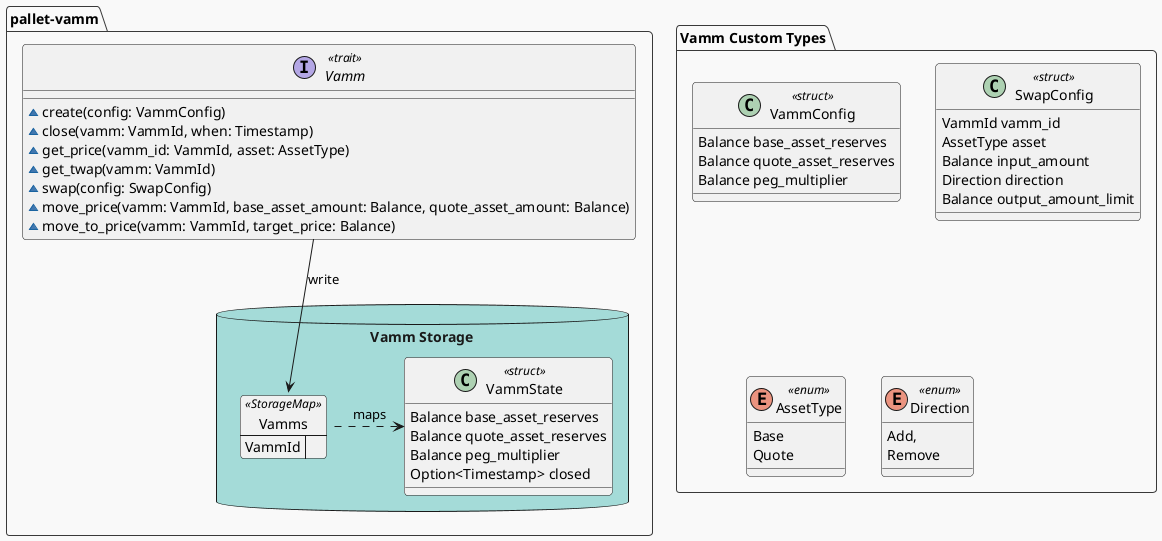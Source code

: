 @startuml
!theme mars

package "pallet-vamm" {
    interface Vamm <<trait>> {
        ~ create(config: VammConfig)
        ~ close(vamm: VammId, when: Timestamp)
        ~ get_price(vamm_id: VammId, asset: AssetType)
        ~ get_twap(vamm: VammId)
        ~ swap(config: SwapConfig)
        ~ move_price(vamm: VammId, base_asset_amount: Balance, quote_asset_amount: Balance)
        ~ move_to_price(vamm: VammId, target_price: Balance)
    }
    database "Vamm Storage" {
        map Vamms <<StorageMap>> {
            VammId =>
        }
        class VammState <<struct>> {
            Balance base_asset_reserves
            Balance quote_asset_reserves
            Balance peg_multiplier
            Option<Timestamp> closed
        }
    }
}

package "Vamm Custom Types" {
    class VammConfig <<struct>> {
        Balance base_asset_reserves
        Balance quote_asset_reserves
        Balance peg_multiplier
    }

    class SwapConfig <<struct>> {
        VammId vamm_id
        AssetType asset
        Balance input_amount
        Direction direction
        Balance output_amount_limit
    }

    enum AssetType <<enum>> {
        Base
        Quote
    }

    enum Direction <<enum>> {
    Add,
    Remove
    }
}


Vamm -down-> Vamms : write
Vamms ..right> VammState : maps
@enduml
